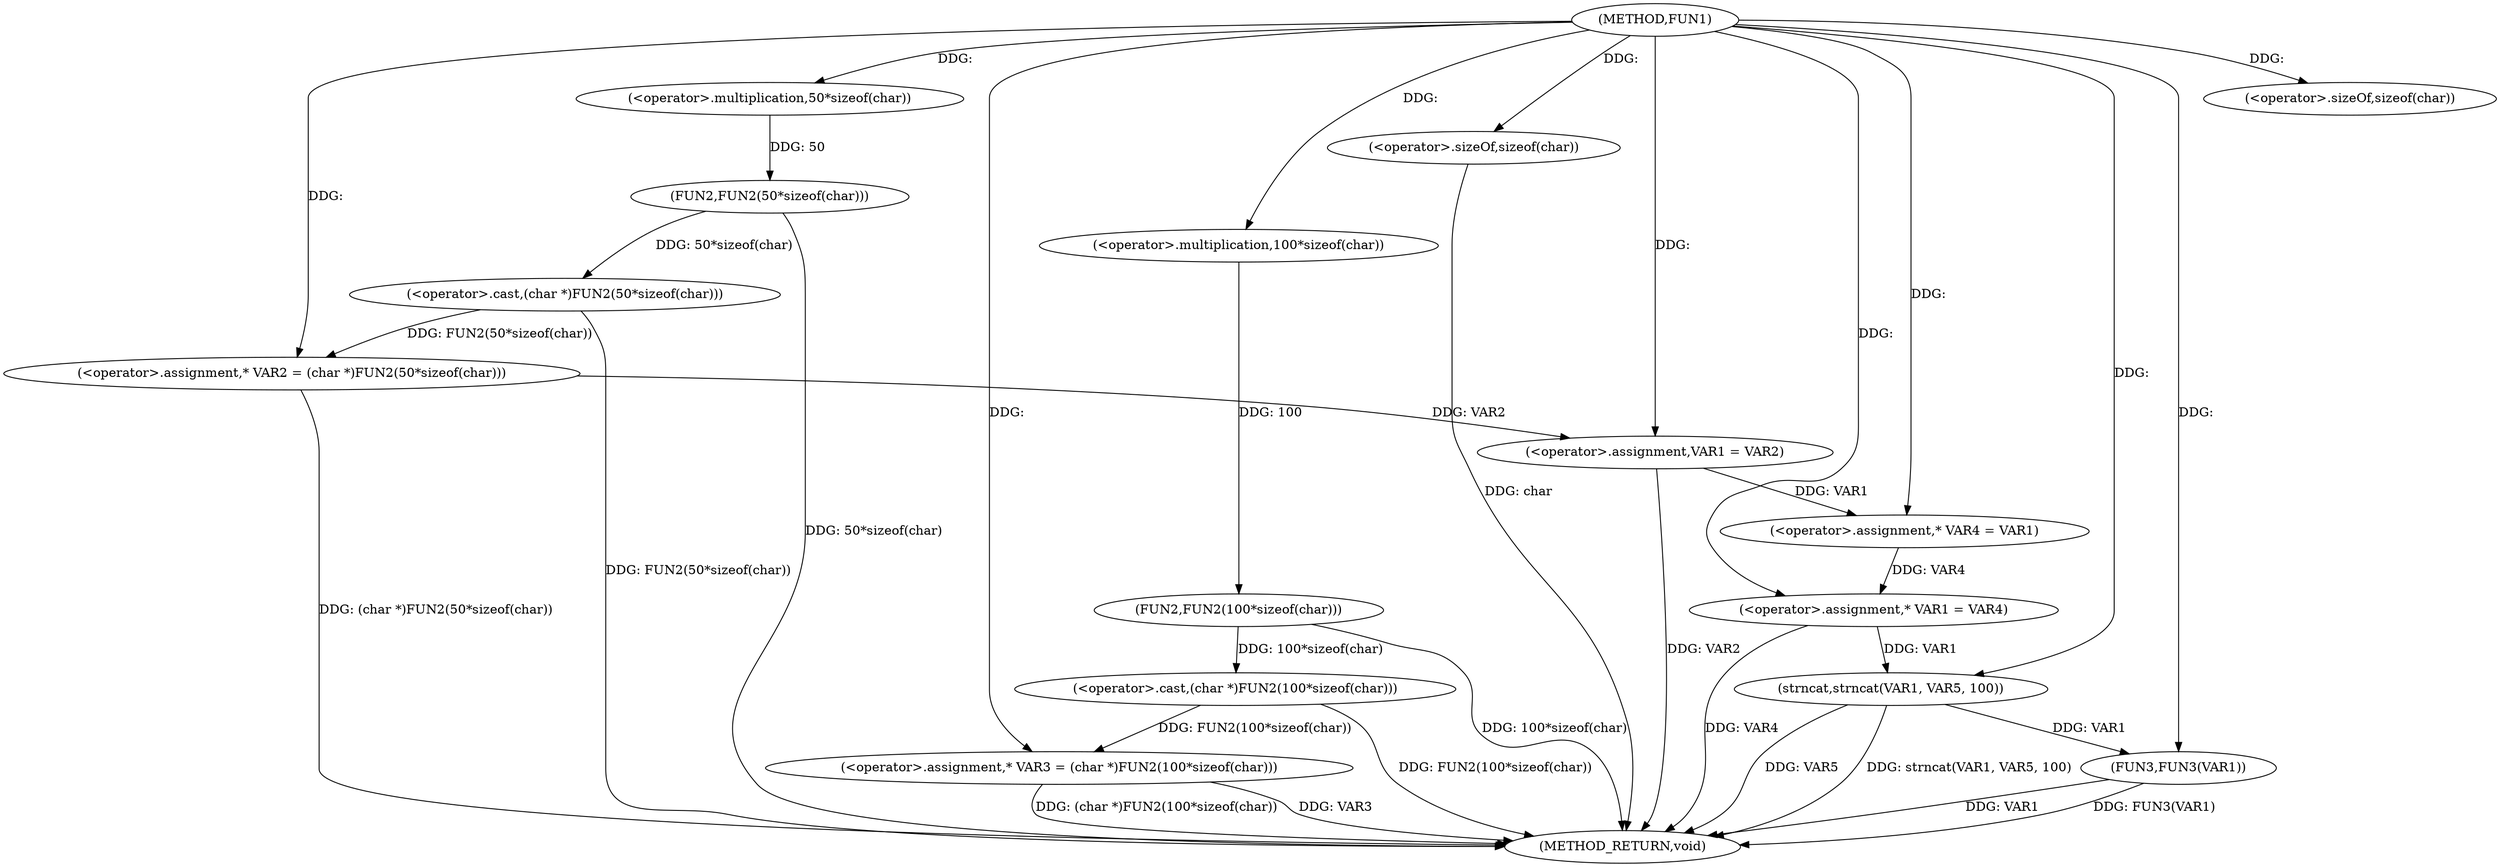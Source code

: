 digraph FUN1 {  
"1000100" [label = "(METHOD,FUN1)" ]
"1000143" [label = "(METHOD_RETURN,void)" ]
"1000104" [label = "(<operator>.assignment,* VAR2 = (char *)FUN2(50*sizeof(char)))" ]
"1000106" [label = "(<operator>.cast,(char *)FUN2(50*sizeof(char)))" ]
"1000108" [label = "(FUN2,FUN2(50*sizeof(char)))" ]
"1000109" [label = "(<operator>.multiplication,50*sizeof(char))" ]
"1000111" [label = "(<operator>.sizeOf,sizeof(char))" ]
"1000114" [label = "(<operator>.assignment,* VAR3 = (char *)FUN2(100*sizeof(char)))" ]
"1000116" [label = "(<operator>.cast,(char *)FUN2(100*sizeof(char)))" ]
"1000118" [label = "(FUN2,FUN2(100*sizeof(char)))" ]
"1000119" [label = "(<operator>.multiplication,100*sizeof(char))" ]
"1000121" [label = "(<operator>.sizeOf,sizeof(char))" ]
"1000123" [label = "(<operator>.assignment,VAR1 = VAR2)" ]
"1000128" [label = "(<operator>.assignment,* VAR4 = VAR1)" ]
"1000132" [label = "(<operator>.assignment,* VAR1 = VAR4)" ]
"1000137" [label = "(strncat,strncat(VAR1, VAR5, 100))" ]
"1000141" [label = "(FUN3,FUN3(VAR1))" ]
  "1000141" -> "1000143"  [ label = "DDG: VAR1"] 
  "1000123" -> "1000143"  [ label = "DDG: VAR2"] 
  "1000106" -> "1000143"  [ label = "DDG: FUN2(50*sizeof(char))"] 
  "1000132" -> "1000143"  [ label = "DDG: VAR4"] 
  "1000116" -> "1000143"  [ label = "DDG: FUN2(100*sizeof(char))"] 
  "1000121" -> "1000143"  [ label = "DDG: char"] 
  "1000118" -> "1000143"  [ label = "DDG: 100*sizeof(char)"] 
  "1000114" -> "1000143"  [ label = "DDG: (char *)FUN2(100*sizeof(char))"] 
  "1000141" -> "1000143"  [ label = "DDG: FUN3(VAR1)"] 
  "1000137" -> "1000143"  [ label = "DDG: VAR5"] 
  "1000114" -> "1000143"  [ label = "DDG: VAR3"] 
  "1000137" -> "1000143"  [ label = "DDG: strncat(VAR1, VAR5, 100)"] 
  "1000104" -> "1000143"  [ label = "DDG: (char *)FUN2(50*sizeof(char))"] 
  "1000108" -> "1000143"  [ label = "DDG: 50*sizeof(char)"] 
  "1000106" -> "1000104"  [ label = "DDG: FUN2(50*sizeof(char))"] 
  "1000100" -> "1000104"  [ label = "DDG: "] 
  "1000108" -> "1000106"  [ label = "DDG: 50*sizeof(char)"] 
  "1000109" -> "1000108"  [ label = "DDG: 50"] 
  "1000100" -> "1000109"  [ label = "DDG: "] 
  "1000100" -> "1000111"  [ label = "DDG: "] 
  "1000116" -> "1000114"  [ label = "DDG: FUN2(100*sizeof(char))"] 
  "1000100" -> "1000114"  [ label = "DDG: "] 
  "1000118" -> "1000116"  [ label = "DDG: 100*sizeof(char)"] 
  "1000119" -> "1000118"  [ label = "DDG: 100"] 
  "1000100" -> "1000119"  [ label = "DDG: "] 
  "1000100" -> "1000121"  [ label = "DDG: "] 
  "1000104" -> "1000123"  [ label = "DDG: VAR2"] 
  "1000100" -> "1000123"  [ label = "DDG: "] 
  "1000123" -> "1000128"  [ label = "DDG: VAR1"] 
  "1000100" -> "1000128"  [ label = "DDG: "] 
  "1000128" -> "1000132"  [ label = "DDG: VAR4"] 
  "1000100" -> "1000132"  [ label = "DDG: "] 
  "1000132" -> "1000137"  [ label = "DDG: VAR1"] 
  "1000100" -> "1000137"  [ label = "DDG: "] 
  "1000137" -> "1000141"  [ label = "DDG: VAR1"] 
  "1000100" -> "1000141"  [ label = "DDG: "] 
}
